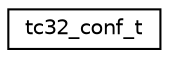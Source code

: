 digraph "Graphical Class Hierarchy"
{
 // LATEX_PDF_SIZE
  edge [fontname="Helvetica",fontsize="10",labelfontname="Helvetica",labelfontsize="10"];
  node [fontname="Helvetica",fontsize="10",shape=record];
  rankdir="LR";
  Node0 [label="tc32_conf_t",height=0.2,width=0.4,color="black", fillcolor="white", style="filled",URL="$structtc32__conf__t.html",tooltip="Timer device configuration."];
}
